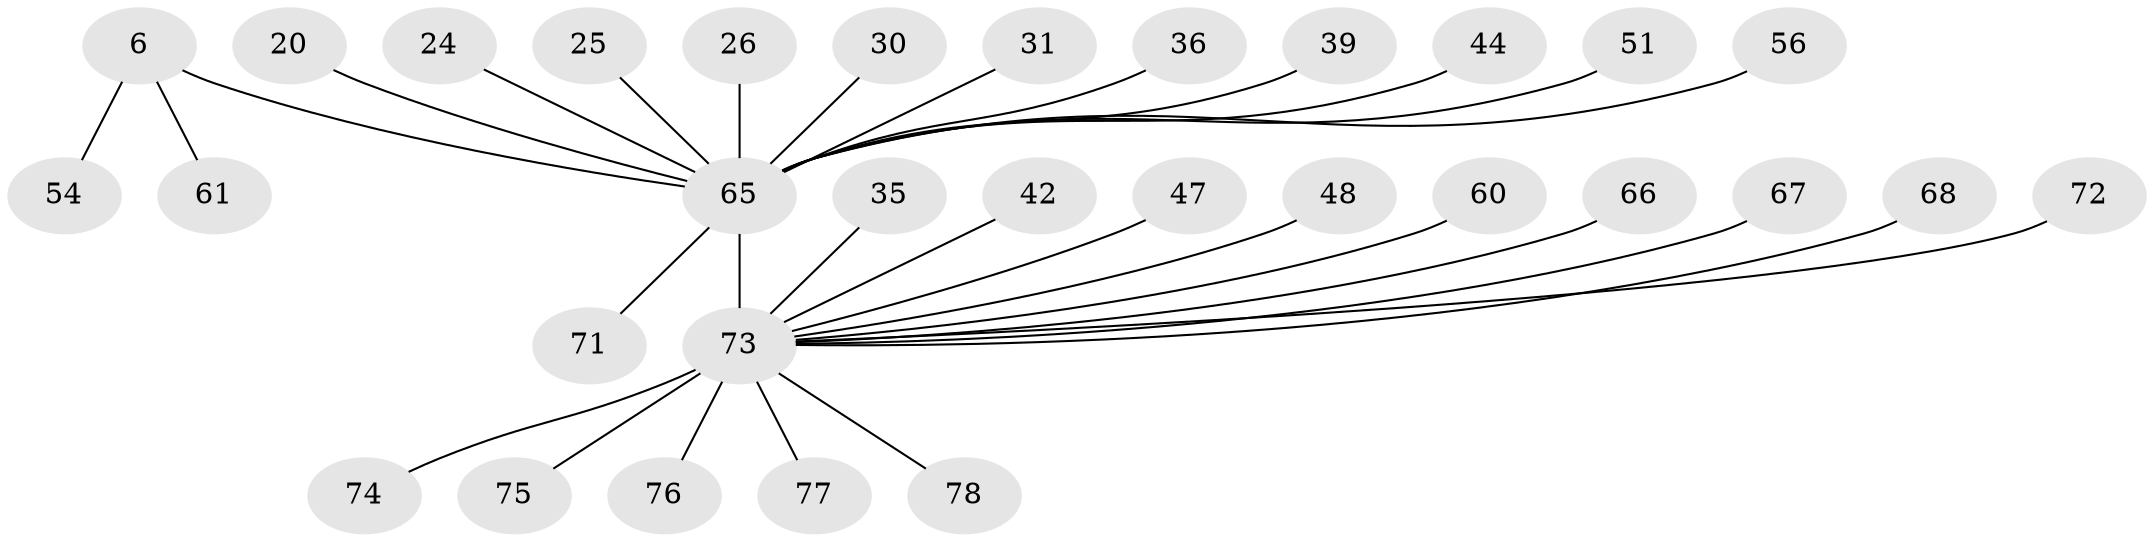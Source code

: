 // original degree distribution, {5: 0.07692307692307693, 13: 0.01282051282051282, 18: 0.01282051282051282, 4: 0.05128205128205128, 3: 0.14102564102564102, 1: 0.5, 6: 0.05128205128205128, 2: 0.1282051282051282, 9: 0.01282051282051282, 8: 0.01282051282051282}
// Generated by graph-tools (version 1.1) at 2025/52/03/04/25 21:52:04]
// undirected, 31 vertices, 30 edges
graph export_dot {
graph [start="1"]
  node [color=gray90,style=filled];
  6 [super="+1"];
  20;
  24;
  25;
  26;
  30;
  31;
  35;
  36;
  39;
  42 [super="+34"];
  44;
  47;
  48;
  51;
  54;
  56 [super="+11"];
  60;
  61;
  65 [super="+33+38+46+50+63+62"];
  66;
  67 [super="+58"];
  68;
  71 [super="+41"];
  72;
  73 [super="+70+55+64+22+27"];
  74;
  75;
  76;
  77;
  78 [super="+69+19"];
  6 -- 54;
  6 -- 61;
  6 -- 65 [weight=5];
  20 -- 65;
  24 -- 65;
  25 -- 65;
  26 -- 65;
  30 -- 65;
  31 -- 65;
  35 -- 73;
  36 -- 65;
  39 -- 65;
  42 -- 73;
  44 -- 65;
  47 -- 73;
  48 -- 73;
  51 -- 65 [weight=2];
  56 -- 65;
  60 -- 73;
  65 -- 71;
  65 -- 73 [weight=16];
  66 -- 73;
  67 -- 73;
  68 -- 73;
  72 -- 73;
  73 -- 74 [weight=2];
  73 -- 75;
  73 -- 76;
  73 -- 77;
  73 -- 78 [weight=3];
}
